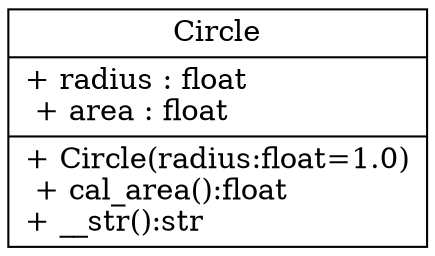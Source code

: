 digraph "classes" {
rankdir=BT
charset="utf-8"
"Circle" [color="black", fontcolor="black", label="{Circle| + radius : float\l + area : float\l| + Circle(radius:float=1.0)\l + cal_area():float\l+ __str():str\l}", shape="record", style="solid"];
}
